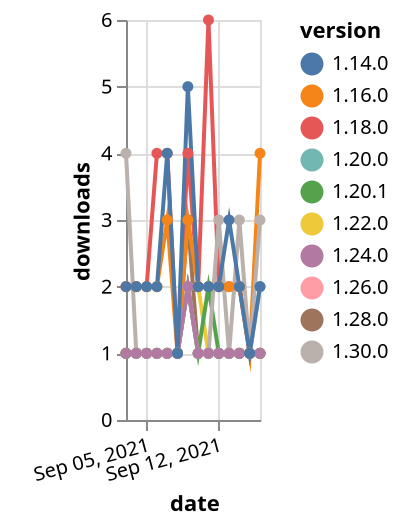 {"$schema": "https://vega.github.io/schema/vega-lite/v5.json", "description": "A simple bar chart with embedded data.", "data": {"values": [{"date": "2021-09-03", "total": 2600, "delta": 2, "version": "1.18.0"}, {"date": "2021-09-04", "total": 2602, "delta": 2, "version": "1.18.0"}, {"date": "2021-09-05", "total": 2604, "delta": 2, "version": "1.18.0"}, {"date": "2021-09-06", "total": 2608, "delta": 4, "version": "1.18.0"}, {"date": "2021-09-07", "total": 2612, "delta": 4, "version": "1.18.0"}, {"date": "2021-09-08", "total": 2613, "delta": 1, "version": "1.18.0"}, {"date": "2021-09-09", "total": 2617, "delta": 4, "version": "1.18.0"}, {"date": "2021-09-10", "total": 2619, "delta": 2, "version": "1.18.0"}, {"date": "2021-09-11", "total": 2625, "delta": 6, "version": "1.18.0"}, {"date": "2021-09-12", "total": 2627, "delta": 2, "version": "1.18.0"}, {"date": "2021-09-13", "total": 2629, "delta": 2, "version": "1.18.0"}, {"date": "2021-09-14", "total": 2631, "delta": 2, "version": "1.18.0"}, {"date": "2021-09-15", "total": 2632, "delta": 1, "version": "1.18.0"}, {"date": "2021-09-16", "total": 2633, "delta": 1, "version": "1.18.0"}, {"date": "2021-09-03", "total": 202, "delta": 1, "version": "1.22.0"}, {"date": "2021-09-04", "total": 203, "delta": 1, "version": "1.22.0"}, {"date": "2021-09-05", "total": 204, "delta": 1, "version": "1.22.0"}, {"date": "2021-09-06", "total": 205, "delta": 1, "version": "1.22.0"}, {"date": "2021-09-07", "total": 206, "delta": 1, "version": "1.22.0"}, {"date": "2021-09-08", "total": 207, "delta": 1, "version": "1.22.0"}, {"date": "2021-09-09", "total": 209, "delta": 2, "version": "1.22.0"}, {"date": "2021-09-10", "total": 211, "delta": 2, "version": "1.22.0"}, {"date": "2021-09-11", "total": 212, "delta": 1, "version": "1.22.0"}, {"date": "2021-09-12", "total": 213, "delta": 1, "version": "1.22.0"}, {"date": "2021-09-13", "total": 214, "delta": 1, "version": "1.22.0"}, {"date": "2021-09-14", "total": 215, "delta": 1, "version": "1.22.0"}, {"date": "2021-09-15", "total": 216, "delta": 1, "version": "1.22.0"}, {"date": "2021-09-16", "total": 217, "delta": 1, "version": "1.22.0"}, {"date": "2021-09-03", "total": 193, "delta": 1, "version": "1.28.0"}, {"date": "2021-09-04", "total": 194, "delta": 1, "version": "1.28.0"}, {"date": "2021-09-05", "total": 195, "delta": 1, "version": "1.28.0"}, {"date": "2021-09-06", "total": 196, "delta": 1, "version": "1.28.0"}, {"date": "2021-09-07", "total": 197, "delta": 1, "version": "1.28.0"}, {"date": "2021-09-08", "total": 198, "delta": 1, "version": "1.28.0"}, {"date": "2021-09-09", "total": 201, "delta": 3, "version": "1.28.0"}, {"date": "2021-09-10", "total": 202, "delta": 1, "version": "1.28.0"}, {"date": "2021-09-11", "total": 203, "delta": 1, "version": "1.28.0"}, {"date": "2021-09-12", "total": 204, "delta": 1, "version": "1.28.0"}, {"date": "2021-09-13", "total": 205, "delta": 1, "version": "1.28.0"}, {"date": "2021-09-14", "total": 206, "delta": 1, "version": "1.28.0"}, {"date": "2021-09-15", "total": 207, "delta": 1, "version": "1.28.0"}, {"date": "2021-09-16", "total": 208, "delta": 1, "version": "1.28.0"}, {"date": "2021-09-03", "total": 173, "delta": 1, "version": "1.26.0"}, {"date": "2021-09-04", "total": 174, "delta": 1, "version": "1.26.0"}, {"date": "2021-09-05", "total": 175, "delta": 1, "version": "1.26.0"}, {"date": "2021-09-06", "total": 176, "delta": 1, "version": "1.26.0"}, {"date": "2021-09-07", "total": 177, "delta": 1, "version": "1.26.0"}, {"date": "2021-09-08", "total": 178, "delta": 1, "version": "1.26.0"}, {"date": "2021-09-09", "total": 180, "delta": 2, "version": "1.26.0"}, {"date": "2021-09-10", "total": 181, "delta": 1, "version": "1.26.0"}, {"date": "2021-09-11", "total": 182, "delta": 1, "version": "1.26.0"}, {"date": "2021-09-12", "total": 183, "delta": 1, "version": "1.26.0"}, {"date": "2021-09-13", "total": 184, "delta": 1, "version": "1.26.0"}, {"date": "2021-09-14", "total": 185, "delta": 1, "version": "1.26.0"}, {"date": "2021-09-15", "total": 186, "delta": 1, "version": "1.26.0"}, {"date": "2021-09-16", "total": 187, "delta": 1, "version": "1.26.0"}, {"date": "2021-09-03", "total": 259, "delta": 1, "version": "1.20.0"}, {"date": "2021-09-04", "total": 260, "delta": 1, "version": "1.20.0"}, {"date": "2021-09-05", "total": 261, "delta": 1, "version": "1.20.0"}, {"date": "2021-09-06", "total": 262, "delta": 1, "version": "1.20.0"}, {"date": "2021-09-07", "total": 263, "delta": 1, "version": "1.20.0"}, {"date": "2021-09-08", "total": 264, "delta": 1, "version": "1.20.0"}, {"date": "2021-09-09", "total": 266, "delta": 2, "version": "1.20.0"}, {"date": "2021-09-10", "total": 267, "delta": 1, "version": "1.20.0"}, {"date": "2021-09-11", "total": 268, "delta": 1, "version": "1.20.0"}, {"date": "2021-09-12", "total": 269, "delta": 1, "version": "1.20.0"}, {"date": "2021-09-13", "total": 270, "delta": 1, "version": "1.20.0"}, {"date": "2021-09-14", "total": 271, "delta": 1, "version": "1.20.0"}, {"date": "2021-09-15", "total": 272, "delta": 1, "version": "1.20.0"}, {"date": "2021-09-16", "total": 274, "delta": 2, "version": "1.20.0"}, {"date": "2021-09-03", "total": 2687, "delta": 2, "version": "1.16.0"}, {"date": "2021-09-04", "total": 2689, "delta": 2, "version": "1.16.0"}, {"date": "2021-09-05", "total": 2691, "delta": 2, "version": "1.16.0"}, {"date": "2021-09-06", "total": 2693, "delta": 2, "version": "1.16.0"}, {"date": "2021-09-07", "total": 2696, "delta": 3, "version": "1.16.0"}, {"date": "2021-09-08", "total": 2697, "delta": 1, "version": "1.16.0"}, {"date": "2021-09-09", "total": 2700, "delta": 3, "version": "1.16.0"}, {"date": "2021-09-10", "total": 2702, "delta": 2, "version": "1.16.0"}, {"date": "2021-09-11", "total": 2704, "delta": 2, "version": "1.16.0"}, {"date": "2021-09-12", "total": 2706, "delta": 2, "version": "1.16.0"}, {"date": "2021-09-13", "total": 2708, "delta": 2, "version": "1.16.0"}, {"date": "2021-09-14", "total": 2710, "delta": 2, "version": "1.16.0"}, {"date": "2021-09-15", "total": 2711, "delta": 1, "version": "1.16.0"}, {"date": "2021-09-16", "total": 2715, "delta": 4, "version": "1.16.0"}, {"date": "2021-09-03", "total": 260, "delta": 1, "version": "1.20.1"}, {"date": "2021-09-04", "total": 261, "delta": 1, "version": "1.20.1"}, {"date": "2021-09-05", "total": 262, "delta": 1, "version": "1.20.1"}, {"date": "2021-09-06", "total": 263, "delta": 1, "version": "1.20.1"}, {"date": "2021-09-07", "total": 264, "delta": 1, "version": "1.20.1"}, {"date": "2021-09-08", "total": 265, "delta": 1, "version": "1.20.1"}, {"date": "2021-09-09", "total": 267, "delta": 2, "version": "1.20.1"}, {"date": "2021-09-10", "total": 268, "delta": 1, "version": "1.20.1"}, {"date": "2021-09-11", "total": 270, "delta": 2, "version": "1.20.1"}, {"date": "2021-09-12", "total": 271, "delta": 1, "version": "1.20.1"}, {"date": "2021-09-13", "total": 272, "delta": 1, "version": "1.20.1"}, {"date": "2021-09-14", "total": 273, "delta": 1, "version": "1.20.1"}, {"date": "2021-09-15", "total": 274, "delta": 1, "version": "1.20.1"}, {"date": "2021-09-16", "total": 275, "delta": 1, "version": "1.20.1"}, {"date": "2021-09-03", "total": 132, "delta": 4, "version": "1.30.0"}, {"date": "2021-09-04", "total": 133, "delta": 1, "version": "1.30.0"}, {"date": "2021-09-05", "total": 134, "delta": 1, "version": "1.30.0"}, {"date": "2021-09-06", "total": 135, "delta": 1, "version": "1.30.0"}, {"date": "2021-09-07", "total": 136, "delta": 1, "version": "1.30.0"}, {"date": "2021-09-08", "total": 137, "delta": 1, "version": "1.30.0"}, {"date": "2021-09-09", "total": 139, "delta": 2, "version": "1.30.0"}, {"date": "2021-09-10", "total": 140, "delta": 1, "version": "1.30.0"}, {"date": "2021-09-11", "total": 141, "delta": 1, "version": "1.30.0"}, {"date": "2021-09-12", "total": 144, "delta": 3, "version": "1.30.0"}, {"date": "2021-09-13", "total": 145, "delta": 1, "version": "1.30.0"}, {"date": "2021-09-14", "total": 148, "delta": 3, "version": "1.30.0"}, {"date": "2021-09-15", "total": 149, "delta": 1, "version": "1.30.0"}, {"date": "2021-09-16", "total": 152, "delta": 3, "version": "1.30.0"}, {"date": "2021-09-03", "total": 190, "delta": 1, "version": "1.24.0"}, {"date": "2021-09-04", "total": 191, "delta": 1, "version": "1.24.0"}, {"date": "2021-09-05", "total": 192, "delta": 1, "version": "1.24.0"}, {"date": "2021-09-06", "total": 193, "delta": 1, "version": "1.24.0"}, {"date": "2021-09-07", "total": 194, "delta": 1, "version": "1.24.0"}, {"date": "2021-09-08", "total": 195, "delta": 1, "version": "1.24.0"}, {"date": "2021-09-09", "total": 197, "delta": 2, "version": "1.24.0"}, {"date": "2021-09-10", "total": 198, "delta": 1, "version": "1.24.0"}, {"date": "2021-09-11", "total": 199, "delta": 1, "version": "1.24.0"}, {"date": "2021-09-12", "total": 200, "delta": 1, "version": "1.24.0"}, {"date": "2021-09-13", "total": 201, "delta": 1, "version": "1.24.0"}, {"date": "2021-09-14", "total": 202, "delta": 1, "version": "1.24.0"}, {"date": "2021-09-15", "total": 203, "delta": 1, "version": "1.24.0"}, {"date": "2021-09-16", "total": 204, "delta": 1, "version": "1.24.0"}, {"date": "2021-09-03", "total": 3253, "delta": 2, "version": "1.14.0"}, {"date": "2021-09-04", "total": 3255, "delta": 2, "version": "1.14.0"}, {"date": "2021-09-05", "total": 3257, "delta": 2, "version": "1.14.0"}, {"date": "2021-09-06", "total": 3259, "delta": 2, "version": "1.14.0"}, {"date": "2021-09-07", "total": 3263, "delta": 4, "version": "1.14.0"}, {"date": "2021-09-08", "total": 3264, "delta": 1, "version": "1.14.0"}, {"date": "2021-09-09", "total": 3269, "delta": 5, "version": "1.14.0"}, {"date": "2021-09-10", "total": 3271, "delta": 2, "version": "1.14.0"}, {"date": "2021-09-11", "total": 3273, "delta": 2, "version": "1.14.0"}, {"date": "2021-09-12", "total": 3275, "delta": 2, "version": "1.14.0"}, {"date": "2021-09-13", "total": 3278, "delta": 3, "version": "1.14.0"}, {"date": "2021-09-14", "total": 3280, "delta": 2, "version": "1.14.0"}, {"date": "2021-09-15", "total": 3281, "delta": 1, "version": "1.14.0"}, {"date": "2021-09-16", "total": 3283, "delta": 2, "version": "1.14.0"}]}, "width": "container", "mark": {"type": "line", "point": {"filled": true}}, "encoding": {"x": {"field": "date", "type": "temporal", "timeUnit": "yearmonthdate", "title": "date", "axis": {"labelAngle": -15}}, "y": {"field": "delta", "type": "quantitative", "title": "downloads"}, "color": {"field": "version", "type": "nominal"}, "tooltip": {"field": "delta"}}}